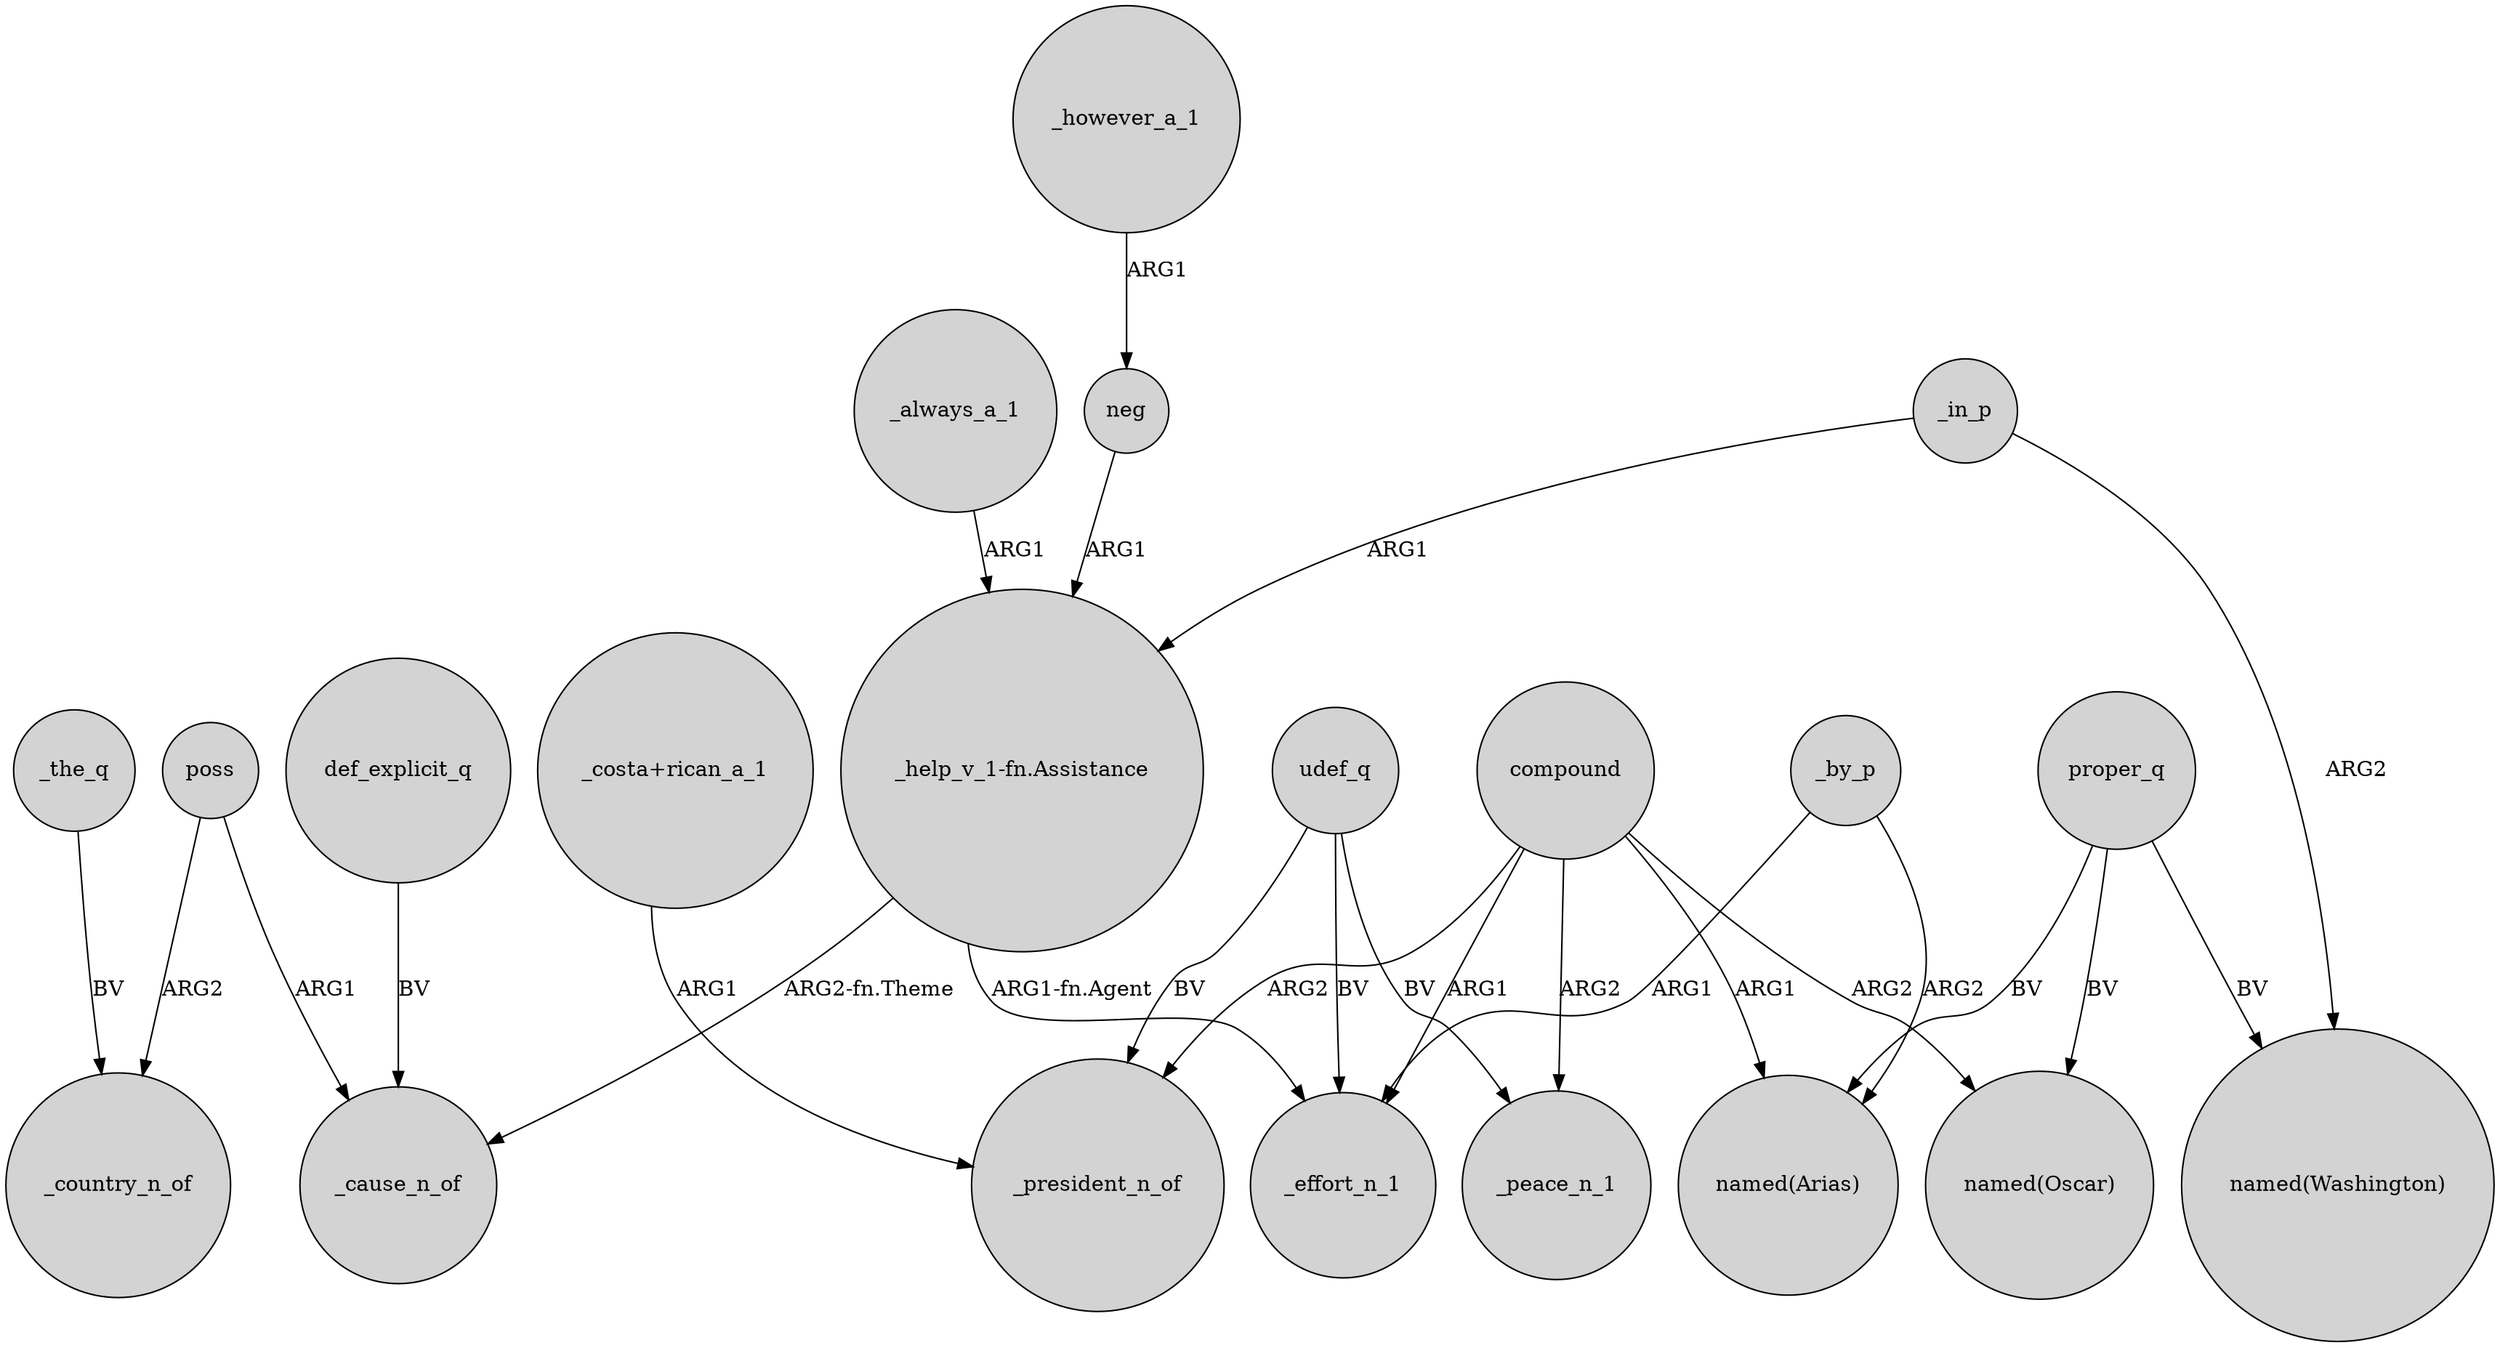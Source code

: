 digraph {
	node [shape=circle style=filled]
	poss -> _country_n_of [label=ARG2]
	compound -> _president_n_of [label=ARG2]
	udef_q -> _peace_n_1 [label=BV]
	"_help_v_1-fn.Assistance" -> _cause_n_of [label="ARG2-fn.Theme"]
	def_explicit_q -> _cause_n_of [label=BV]
	_by_p -> _effort_n_1 [label=ARG1]
	_in_p -> "_help_v_1-fn.Assistance" [label=ARG1]
	neg -> "_help_v_1-fn.Assistance" [label=ARG1]
	proper_q -> "named(Washington)" [label=BV]
	compound -> "named(Arias)" [label=ARG1]
	_however_a_1 -> neg [label=ARG1]
	_the_q -> _country_n_of [label=BV]
	compound -> _peace_n_1 [label=ARG2]
	compound -> _effort_n_1 [label=ARG1]
	poss -> _cause_n_of [label=ARG1]
	compound -> "named(Oscar)" [label=ARG2]
	udef_q -> _president_n_of [label=BV]
	"_help_v_1-fn.Assistance" -> _effort_n_1 [label="ARG1-fn.Agent"]
	proper_q -> "named(Oscar)" [label=BV]
	proper_q -> "named(Arias)" [label=BV]
	"_costa+rican_a_1" -> _president_n_of [label=ARG1]
	_in_p -> "named(Washington)" [label=ARG2]
	_always_a_1 -> "_help_v_1-fn.Assistance" [label=ARG1]
	_by_p -> "named(Arias)" [label=ARG2]
	udef_q -> _effort_n_1 [label=BV]
}
